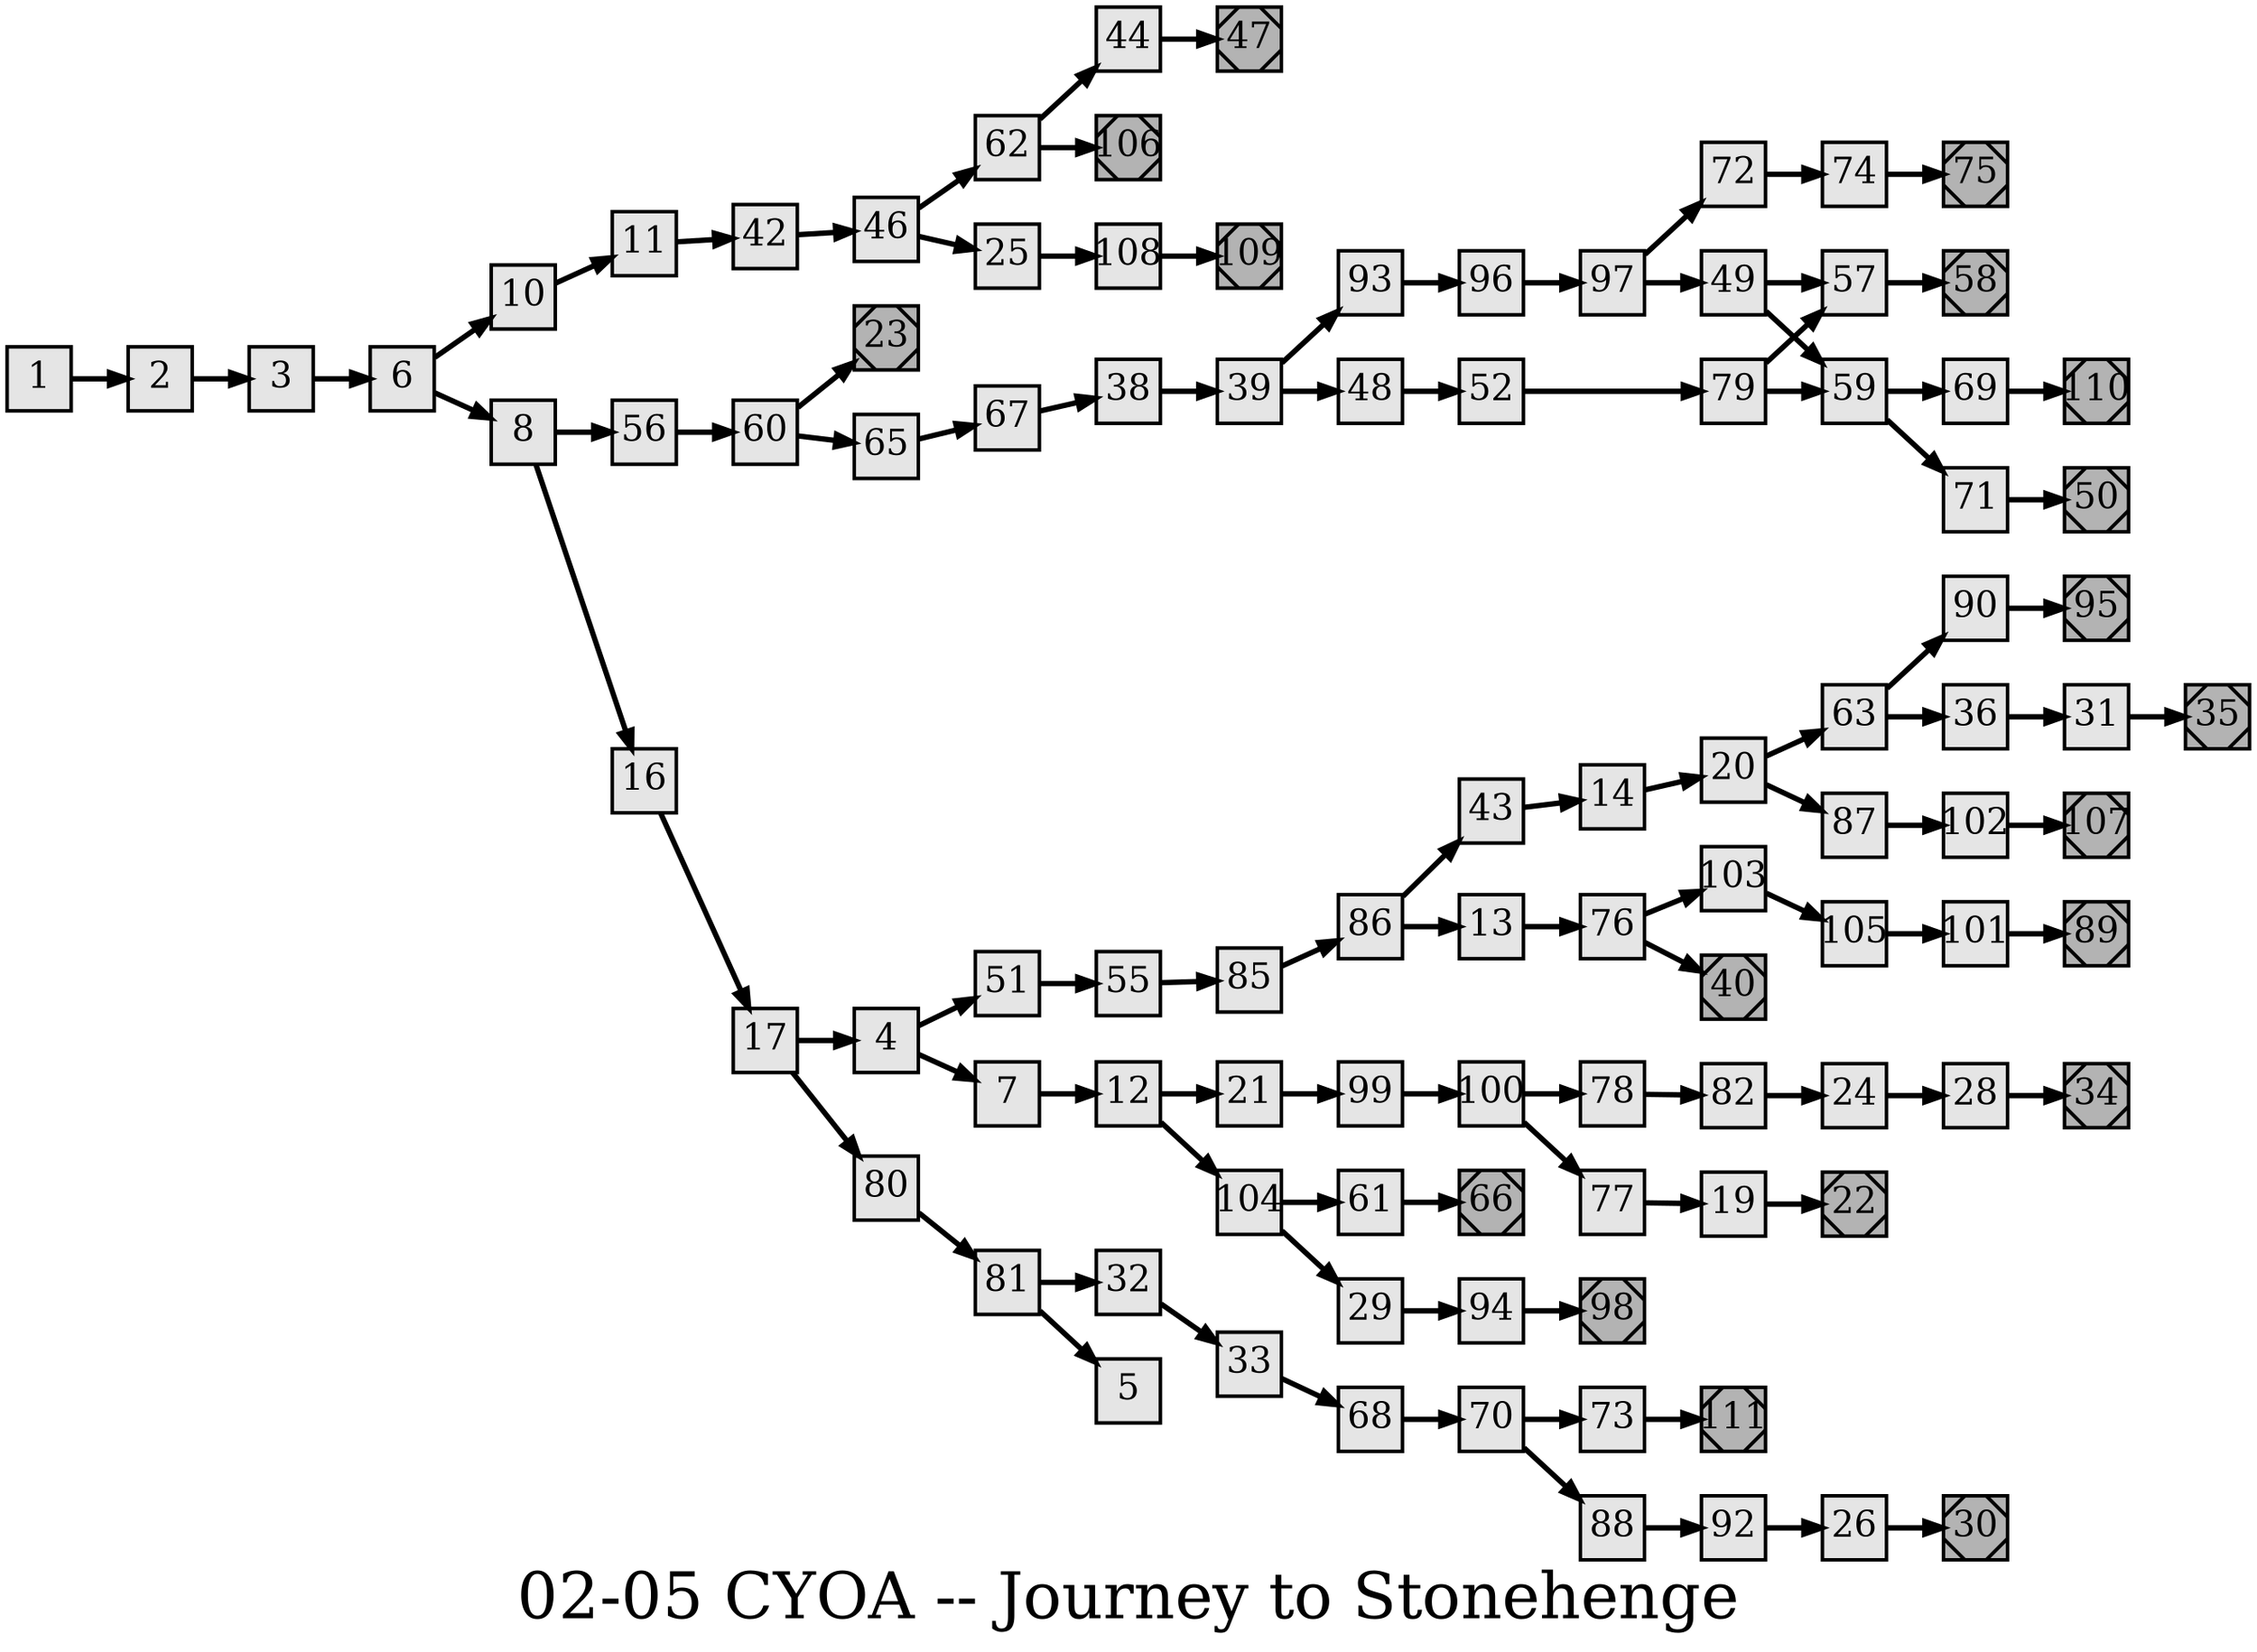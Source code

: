 digraph g{
  graph [ label="02-05 CYOA -- Journey to Stonehenge" rankdir=LR, ordering=out, fontsize=36, nodesep="0.35", ranksep="0.45"];
  node  [shape=rect, penwidth=2, fontsize=20, style=filled, fillcolor=grey90, margin="0,0", labelfloat=true, regular=true, fixedsize=true];
  edge  [labelfloat=true, penwidth=3, fontsize=12];
  // ---;
  // group  : Katz;
  // id     : 02-05;
  // gbid   : 537;
  // series : CYOA;
  // title  : Journey to Stonehenge;
  // author : Fred Graver;
  // credit:;
  // - name : Cindy Lam;
  // role : encoder;
  // date : 2018-03-16;
  // - name : Jeremy Douglass;
  // role : editor;
  // date : 2018-05-04;
  // render:;
  // - name   : small;
  // styles : gvStyles.txt;
  // engine : dot;
  // comment: >;
  
  // ---;
  
  // From | To | Label;
  
  1 -> 2;
  2 -> 3;
  3 -> 6;
  4 -> 51;
  4 -> 7;
  6 -> 10;
  6 -> 8;
  7 -> 12;
  8 -> 56;
  8 -> 16;
  10 -> 11;
  11 -> 42;
  12 -> 21;
  12 -> 104;
  13 -> 76;
  14 -> 20;
  16 -> 17;
  17 -> 4;
  17 -> 80;
  19 -> 22;
  20 -> 63;
  20 -> 87;
  21 -> 99;
  22	[ xlabel="E", shape=Msquare, fontsize=20, fillcolor=grey70, xlabel="" ];
  23	[ xlabel="E", shape=Msquare, fontsize=20, fillcolor=grey70, xlabel="" ];
  24 -> 28;
  25 -> 108;
  26 -> 30;
  28 -> 34;
  29 -> 94;
  30	[ xlabel="E", shape=Msquare, fontsize=20, fillcolor=grey70, xlabel="" ];
  31 -> 35;
  32 -> 33;
  33 -> 68;
  34	[ xlabel="E", shape=Msquare, fontsize=20, fillcolor=grey70, xlabel="" ];
  35	[ xlabel="E", shape=Msquare, fontsize=20, fillcolor=grey70, xlabel="" ];
  36 -> 31;
  38 -> 39;
  39 -> 93;
  39 -> 48;
  40	[ xlabel="E", shape=Msquare, fontsize=20, fillcolor=grey70, xlabel="" ];
  42 -> 46;
  43 -> 14;
  44 -> 47;
  46 -> 62;
  46 -> 25;
  47	[ xlabel="E", shape=Msquare, fontsize=20, fillcolor=grey70, xlabel="" ];
  48 -> 52;
  49 -> 57;
  49 -> 59;
  50	[ xlabel="E", shape=Msquare, fontsize=20, fillcolor=grey70, xlabel="" ];
  51 -> 55;
  52 -> 79;
  55 -> 85;
  56 -> 60;
  57 -> 58;
  58	[ xlabel="E", shape=Msquare, fontsize=20, fillcolor=grey70, xlabel="" ];
  59 -> 69;
  59 -> 71;
  60 -> 23;
  60 -> 65;
  61 -> 66;
  62 -> 44;
  62 -> 106;
  63 -> 90;
  63 -> 36;
  65 -> 67;
  66	[ xlabel="E", shape=Msquare, fontsize=20, fillcolor=grey70, xlabel="" ];
  67 -> 38;
  68 -> 70;
  69 -> 110;
  70 -> 73;
  70 -> 88;
  71 -> 50;
  72 -> 74;
  73 -> 111;
  74 -> 75;
  75	[ xlabel="E", shape=Msquare, fontsize=20, fillcolor=grey70, xlabel="" ];
  76 -> 103;
  76 -> 40;
  77 -> 19;
  78 -> 82;
  79 -> 57;
  79 -> 59;
  80 -> 81;
  81 -> 32;
  81 -> 5;
  82 -> 24;
  85 -> 86;
  86 -> 43;
  86 -> 13;
  87 -> 102;
  88 -> 92;
  89	[ xlabel="E", shape=Msquare, fontsize=20, fillcolor=grey70, xlabel="" ];
  90 -> 95;
  92 -> 26;
  93 -> 96;
  94 -> 98;
  95	[ xlabel="E", shape=Msquare, fontsize=20, fillcolor=grey70, xlabel="" ];
  96 -> 97;
  97 -> 72;
  97 -> 49;
  98	[ xlabel="E", shape=Msquare, fontsize=20, fillcolor=grey70, xlabel="" ];
  99 -> 100;
  100 -> 78;
  100 -> 77;
  101 -> 89;
  102 -> 107;
  103 -> 105;
  104 -> 61;
  104 -> 29;
  105 -> 101;
  106	[ xlabel="E", shape=Msquare, fontsize=20, fillcolor=grey70, xlabel="" ];
  107	[ xlabel="E", shape=Msquare, fontsize=20, fillcolor=grey70, xlabel="" ];
  108 -> 109;
  109	[ xlabel="E", shape=Msquare, fontsize=20, fillcolor=grey70, xlabel="" ];
  110	[ xlabel="E", shape=Msquare, fontsize=20, fillcolor=grey70, xlabel="" ];
  111	[ xlabel="E", shape=Msquare, fontsize=20, fillcolor=grey70, xlabel="" ];

  // Illustrations;
  8	[ xlabel="ILL", image="illustration-full.png", xlabel="" ];
  14	[ xlabel="ILL", image="illustration-full.png", xlabel="" ];
  19	[ xlabel="ILL", image="illustration-full.png", xlabel="" ];
  26	[ xlabel="ILL", image="illustration-full.png", xlabel="" ];
  36	[ xlabel="ILL", image="illustration-full.png", xlabel="" ];
  40	[ xlabel="ILL", image="illustration-full.png", xlabel="" ];
  44	[ xlabel="ILL", image="illustration-full.png", xlabel="" ];
  52	[ xlabel="ILL", image="illustration-full.png", xlabel="" ];
  55	[ xlabel="ILL", image="illustration-full.png", xlabel="" ];
  65	[ xlabel="ILL", image="illustration-full.png", xlabel="" ];
  82	[ xlabel="ILL", image="illustration-full.png", xlabel="" ];
  85	[ xlabel="ILL", image="illustration-full.png", xlabel="" ];
  90	[ xlabel="ILL", image="illustration-full.png", xlabel="" ];
  
  1	[ xlabel="IBEFORE", image="illustration-upper.png", xlabel="" ];
  10	[ xlabel="IMID", image="illustration-mid.png", xlabel="" ];	// 2pg
  24	[ xlabel="IMID", image="illustration-mid.png", xlabel="" ];
  32	[ xlabel="IBEFORE", image="illustration-upper.png", xlabel="" ];	// 2pg
  66	[ xlabel="IAFTER", image="illustration-lower.png", xlabel="" ];
  74	[ xlabel="IAFTER", image="illustration-lower.png", xlabel="" ];
  96	[ xlabel="IMID", image="illustration-mid.png", xlabel="" ];	// or full
  105	[ xlabel="IAFTER", image="illustration-lower.png", xlabel="" ];
}


